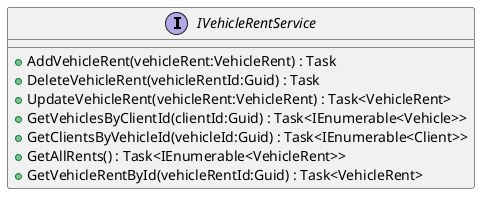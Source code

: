 @startuml
interface IVehicleRentService {
    + AddVehicleRent(vehicleRent:VehicleRent) : Task
    + DeleteVehicleRent(vehicleRentId:Guid) : Task
    + UpdateVehicleRent(vehicleRent:VehicleRent) : Task<VehicleRent>
    + GetVehiclesByClientId(clientId:Guid) : Task<IEnumerable<Vehicle>>
    + GetClientsByVehicleId(vehicleId:Guid) : Task<IEnumerable<Client>>
    + GetAllRents() : Task<IEnumerable<VehicleRent>>
    + GetVehicleRentById(vehicleRentId:Guid) : Task<VehicleRent>
}
@enduml
